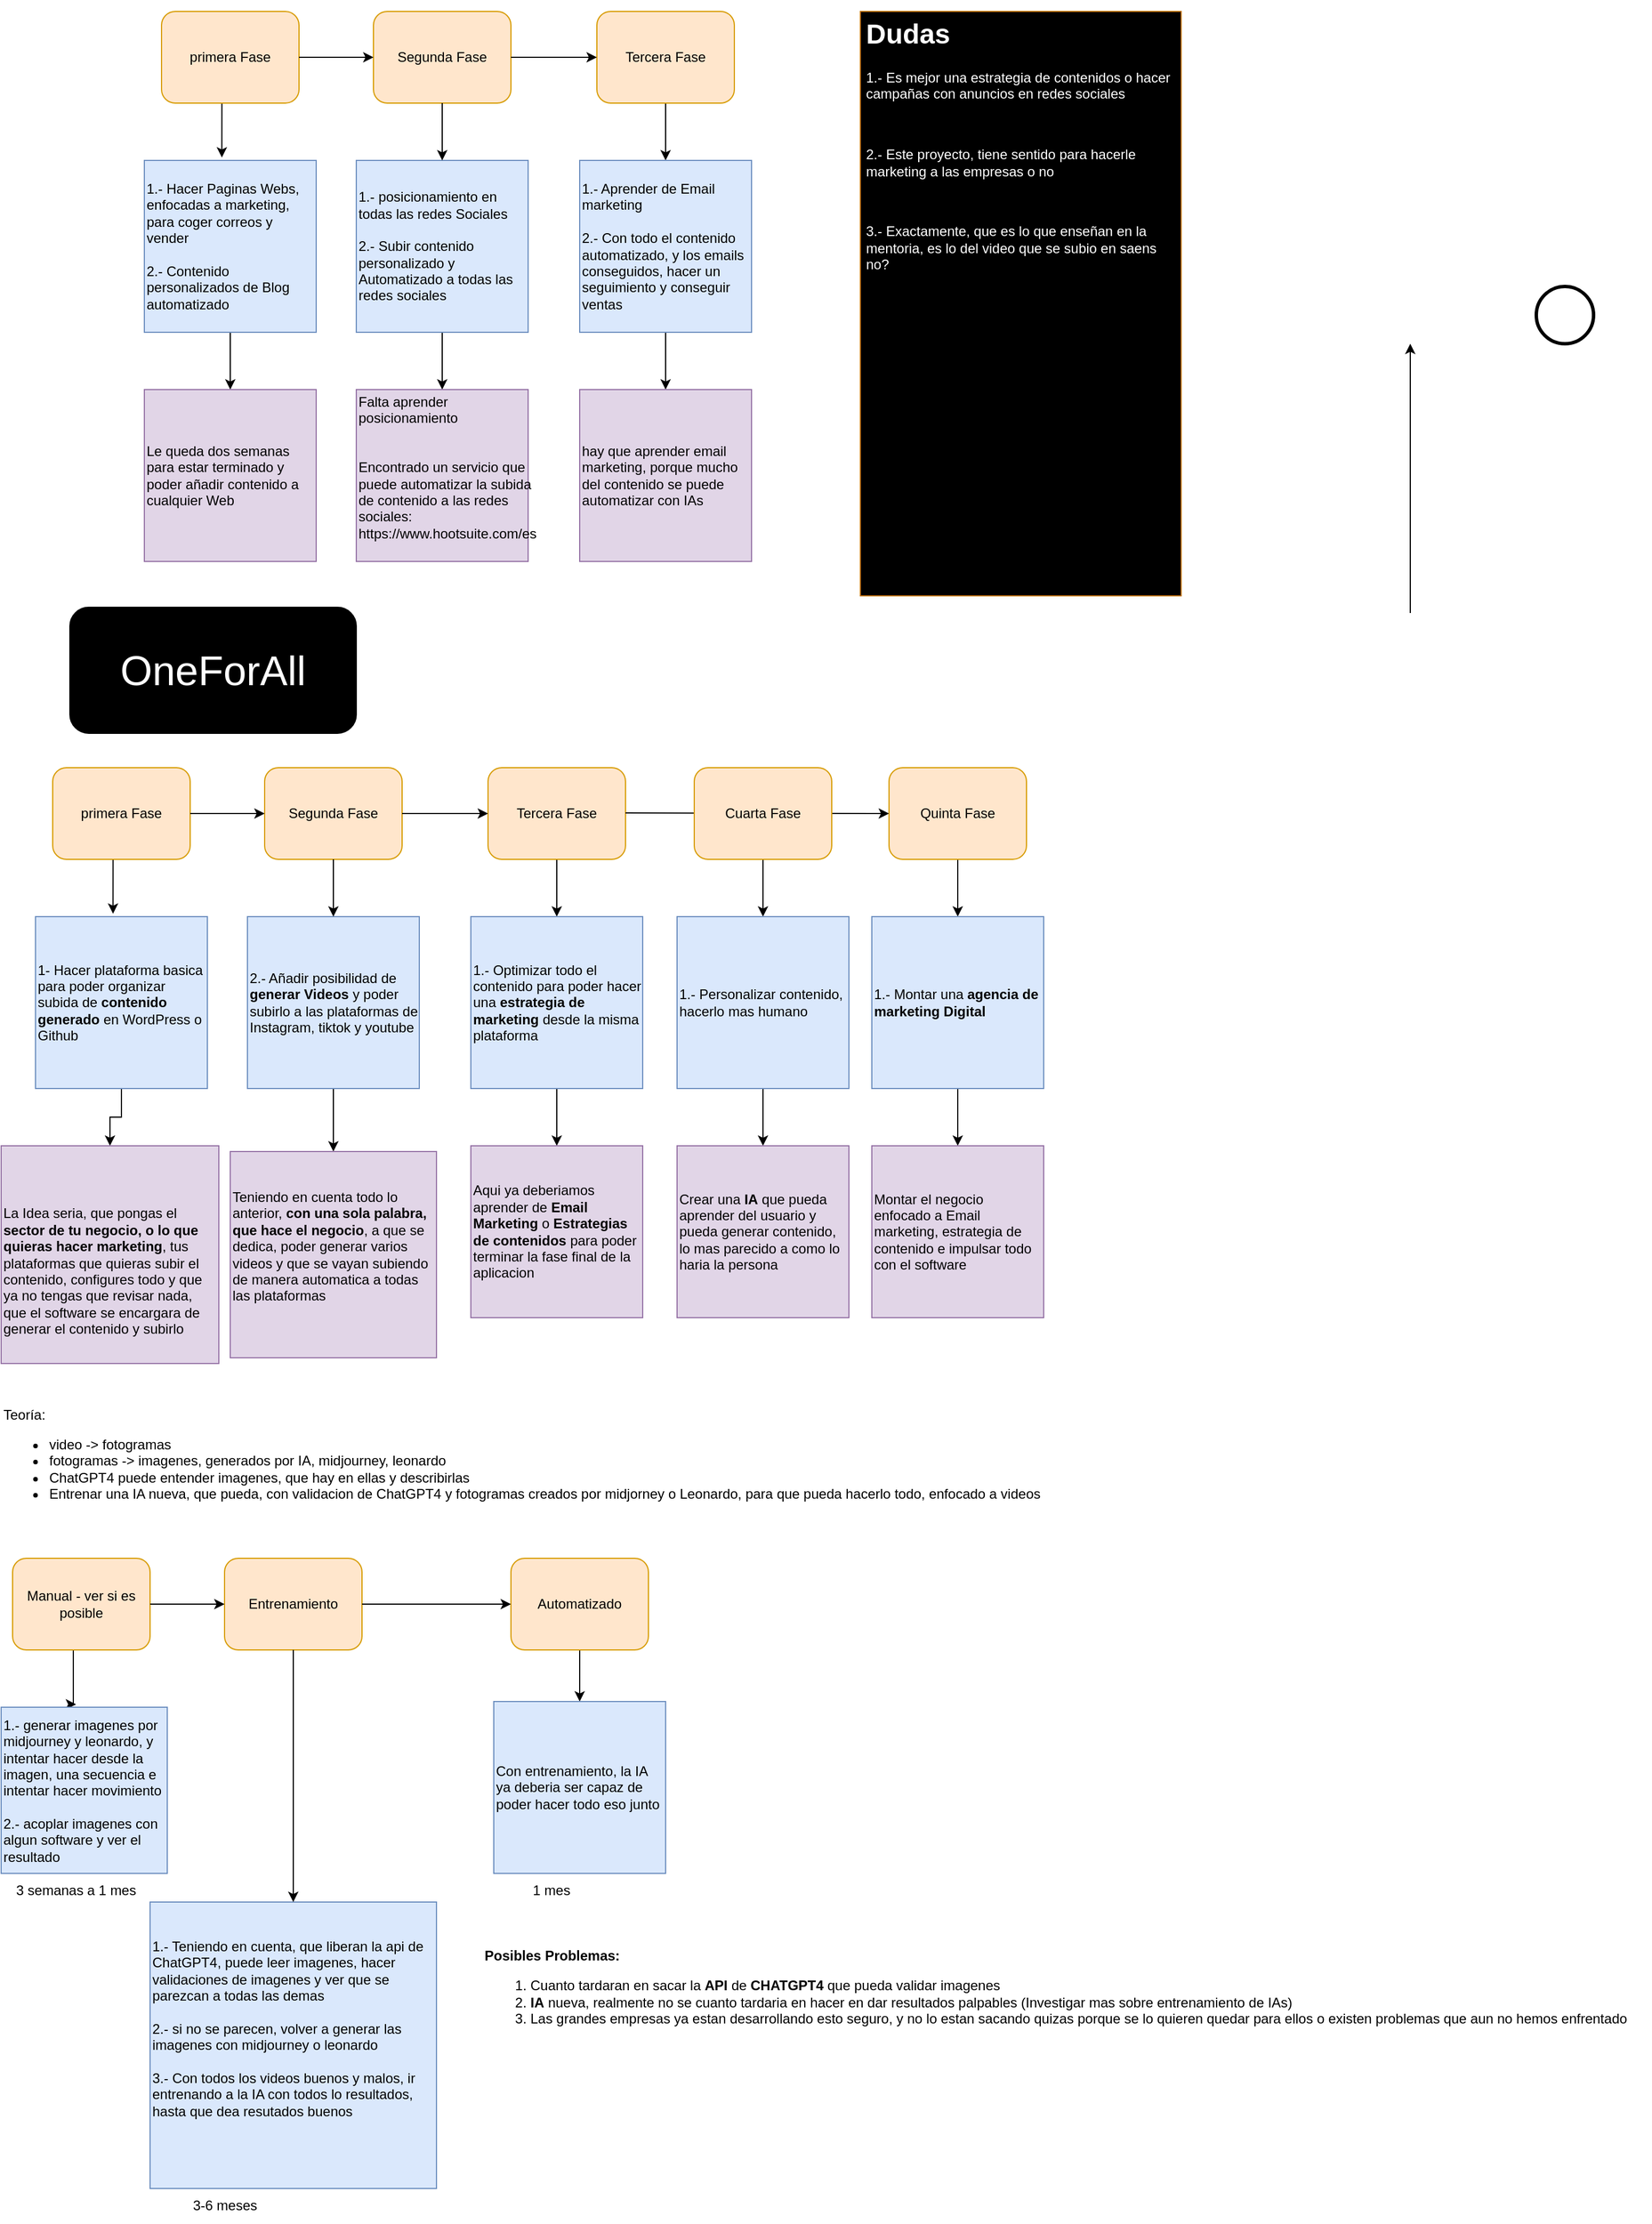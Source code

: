 <mxfile version="21.1.2" type="github">
  <diagram name="Page-1" id="2a216829-ef6e-dabb-86c1-c78162f3ba2b">
    <mxGraphModel dx="1050" dy="541" grid="1" gridSize="10" guides="1" tooltips="1" connect="1" arrows="1" fold="1" page="1" pageScale="1" pageWidth="850" pageHeight="1100" background="none" math="0" shadow="0">
      <root>
        <mxCell id="0" />
        <mxCell id="1" parent="0" />
        <mxCell id="0VyVYXyV5IGO3JdP-Ufd-3" style="edgeStyle=orthogonalEdgeStyle;rounded=0;orthogonalLoop=1;jettySize=auto;html=1;exitX=0.5;exitY=1;exitDx=0;exitDy=0;entryX=0.451;entryY=-0.017;entryDx=0;entryDy=0;entryPerimeter=0;" parent="1" source="7a84cebc1def654-2" target="0VyVYXyV5IGO3JdP-Ufd-1" edge="1">
          <mxGeometry relative="1" as="geometry">
            <Array as="points">
              <mxPoint x="243" y="330" />
            </Array>
          </mxGeometry>
        </mxCell>
        <mxCell id="7a84cebc1def654-2" value="primera Fase" style="shape=ext;rounded=1;html=1;whiteSpace=wrap;fillColor=#ffe6cc;strokeColor=#d79b00;" parent="1" vertex="1">
          <mxGeometry x="190" y="250" width="120" height="80" as="geometry" />
        </mxCell>
        <mxCell id="7a84cebc1def654-3" value="Segunda Fase" style="shape=ext;rounded=1;html=1;whiteSpace=wrap;fillColor=#ffe6cc;strokeColor=#d79b00;" parent="1" vertex="1">
          <mxGeometry x="375" y="250" width="120" height="80" as="geometry" />
        </mxCell>
        <mxCell id="7a84cebc1def654-26" value="" style="shape=mxgraph.bpmn.shape;html=1;verticalLabelPosition=bottom;labelBackgroundColor=#ffffff;verticalAlign=top;perimeter=ellipsePerimeter;outline=end;symbol=general;" parent="1" vertex="1">
          <mxGeometry x="1390" y="490.0" width="50" height="50" as="geometry" />
        </mxCell>
        <mxCell id="7a84cebc1def654-39" style="edgeStyle=orthogonalEdgeStyle;rounded=0;html=1;jettySize=auto;orthogonalLoop=1;" parent="1" source="7a84cebc1def654-2" target="7a84cebc1def654-3" edge="1">
          <mxGeometry relative="1" as="geometry" />
        </mxCell>
        <mxCell id="7a84cebc1def654-45" style="edgeStyle=orthogonalEdgeStyle;rounded=0;html=1;jettySize=auto;orthogonalLoop=1;" parent="1" edge="1">
          <mxGeometry relative="1" as="geometry">
            <mxPoint x="1280" y="775" as="sourcePoint" />
            <mxPoint x="1280" y="540" as="targetPoint" />
          </mxGeometry>
        </mxCell>
        <mxCell id="0VyVYXyV5IGO3JdP-Ufd-22" style="edgeStyle=orthogonalEdgeStyle;rounded=0;orthogonalLoop=1;jettySize=auto;html=1;entryX=0.5;entryY=0;entryDx=0;entryDy=0;" parent="1" source="0VyVYXyV5IGO3JdP-Ufd-1" target="0VyVYXyV5IGO3JdP-Ufd-19" edge="1">
          <mxGeometry relative="1" as="geometry" />
        </mxCell>
        <mxCell id="0VyVYXyV5IGO3JdP-Ufd-1" value="&lt;div style=&quot;&quot;&gt;&lt;span style=&quot;background-color: initial;&quot;&gt;1.- Hacer Paginas Webs, enfocadas a marketing, para coger correos y vender&lt;/span&gt;&lt;/div&gt;&lt;div style=&quot;&quot;&gt;&lt;span style=&quot;background-color: initial;&quot;&gt;&amp;nbsp;&lt;/span&gt;&lt;/div&gt;&lt;div style=&quot;&quot;&gt;&lt;span style=&quot;background-color: initial;&quot;&gt;2.- Contenido personalizados de Blog automatizado&lt;/span&gt;&lt;/div&gt;" style="whiteSpace=wrap;html=1;aspect=fixed;fillColor=#dae8fc;strokeColor=#6c8ebf;align=left;" parent="1" vertex="1">
          <mxGeometry x="175" y="380" width="150" height="150" as="geometry" />
        </mxCell>
        <mxCell id="0VyVYXyV5IGO3JdP-Ufd-23" style="edgeStyle=orthogonalEdgeStyle;rounded=0;orthogonalLoop=1;jettySize=auto;html=1;" parent="1" source="0VyVYXyV5IGO3JdP-Ufd-4" target="0VyVYXyV5IGO3JdP-Ufd-20" edge="1">
          <mxGeometry relative="1" as="geometry" />
        </mxCell>
        <mxCell id="0VyVYXyV5IGO3JdP-Ufd-4" value="&lt;div style=&quot;&quot;&gt;&lt;span style=&quot;background-color: initial;&quot;&gt;1.- posicionamiento en todas las redes Sociales&lt;/span&gt;&lt;/div&gt;&lt;div style=&quot;&quot;&gt;&lt;span style=&quot;background-color: initial;&quot;&gt;&amp;nbsp;&lt;/span&gt;&lt;/div&gt;&lt;div style=&quot;&quot;&gt;&lt;span style=&quot;background-color: initial;&quot;&gt;2.- Subir contenido personalizado y Automatizado a todas las redes sociales&lt;/span&gt;&lt;/div&gt;" style="whiteSpace=wrap;html=1;aspect=fixed;fillColor=#dae8fc;strokeColor=#6c8ebf;align=left;" parent="1" vertex="1">
          <mxGeometry x="360" y="380" width="150" height="150" as="geometry" />
        </mxCell>
        <mxCell id="0VyVYXyV5IGO3JdP-Ufd-12" style="edgeStyle=orthogonalEdgeStyle;rounded=0;orthogonalLoop=1;jettySize=auto;html=1;exitX=0.5;exitY=1;exitDx=0;exitDy=0;entryX=0.5;entryY=0;entryDx=0;entryDy=0;" parent="1" source="0VyVYXyV5IGO3JdP-Ufd-5" target="0VyVYXyV5IGO3JdP-Ufd-7" edge="1">
          <mxGeometry relative="1" as="geometry" />
        </mxCell>
        <mxCell id="0VyVYXyV5IGO3JdP-Ufd-5" value="Tercera Fase" style="shape=ext;rounded=1;html=1;whiteSpace=wrap;fillColor=#ffe6cc;strokeColor=#d79b00;" parent="1" vertex="1">
          <mxGeometry x="570" y="250" width="120" height="80" as="geometry" />
        </mxCell>
        <mxCell id="0VyVYXyV5IGO3JdP-Ufd-6" value="" style="endArrow=classic;html=1;rounded=0;exitX=1;exitY=0.5;exitDx=0;exitDy=0;entryX=0;entryY=0.5;entryDx=0;entryDy=0;" parent="1" source="7a84cebc1def654-3" target="0VyVYXyV5IGO3JdP-Ufd-5" edge="1">
          <mxGeometry width="50" height="50" relative="1" as="geometry">
            <mxPoint x="620" y="440" as="sourcePoint" />
            <mxPoint x="670" y="390" as="targetPoint" />
          </mxGeometry>
        </mxCell>
        <mxCell id="0VyVYXyV5IGO3JdP-Ufd-24" style="edgeStyle=orthogonalEdgeStyle;rounded=0;orthogonalLoop=1;jettySize=auto;html=1;exitX=0.5;exitY=1;exitDx=0;exitDy=0;entryX=0.5;entryY=0;entryDx=0;entryDy=0;" parent="1" source="0VyVYXyV5IGO3JdP-Ufd-7" target="0VyVYXyV5IGO3JdP-Ufd-21" edge="1">
          <mxGeometry relative="1" as="geometry" />
        </mxCell>
        <mxCell id="0VyVYXyV5IGO3JdP-Ufd-7" value="&lt;div style=&quot;&quot;&gt;&lt;span style=&quot;background-color: initial;&quot;&gt;1.- Aprender de Email marketing&lt;/span&gt;&lt;/div&gt;&lt;div style=&quot;&quot;&gt;&lt;span style=&quot;background-color: initial;&quot;&gt;&amp;nbsp;&lt;/span&gt;&lt;/div&gt;&lt;div style=&quot;&quot;&gt;&lt;span style=&quot;background-color: initial;&quot;&gt;2.- Con todo el contenido automatizado, y los emails conseguidos, hacer un seguimiento y conseguir ventas&lt;/span&gt;&lt;/div&gt;" style="whiteSpace=wrap;html=1;aspect=fixed;fillColor=#dae8fc;strokeColor=#6c8ebf;align=left;" parent="1" vertex="1">
          <mxGeometry x="555" y="380" width="150" height="150" as="geometry" />
        </mxCell>
        <mxCell id="0VyVYXyV5IGO3JdP-Ufd-9" value="" style="endArrow=classic;html=1;rounded=0;exitX=0.5;exitY=1;exitDx=0;exitDy=0;entryX=0.5;entryY=0;entryDx=0;entryDy=0;" parent="1" source="7a84cebc1def654-3" target="0VyVYXyV5IGO3JdP-Ufd-4" edge="1">
          <mxGeometry width="50" height="50" relative="1" as="geometry">
            <mxPoint x="530" y="400" as="sourcePoint" />
            <mxPoint x="580" y="350" as="targetPoint" />
          </mxGeometry>
        </mxCell>
        <mxCell id="0VyVYXyV5IGO3JdP-Ufd-19" value="&lt;div style=&quot;&quot;&gt;Le queda dos semanas para estar terminado y poder añadir contenido a cualquier Web&lt;/div&gt;" style="whiteSpace=wrap;html=1;aspect=fixed;fillColor=#e1d5e7;strokeColor=#9673a6;align=left;" parent="1" vertex="1">
          <mxGeometry x="175" y="580" width="150" height="150" as="geometry" />
        </mxCell>
        <mxCell id="0VyVYXyV5IGO3JdP-Ufd-20" value="&lt;div style=&quot;&quot;&gt;&lt;br&gt;&lt;/div&gt;&lt;div style=&quot;&quot;&gt;Falta aprender posicionamiento&amp;nbsp;&lt;/div&gt;&lt;div style=&quot;&quot;&gt;&lt;br&gt;&lt;/div&gt;&lt;div style=&quot;&quot;&gt;&lt;br&gt;&lt;/div&gt;&lt;div style=&quot;&quot;&gt;Encontrado un servicio que puede automatizar la subida de contenido a las redes sociales:&amp;nbsp;&lt;/div&gt;&lt;div style=&quot;&quot;&gt;https://www.hootsuite.com/es&lt;/div&gt;&lt;div style=&quot;&quot;&gt;&lt;br&gt;&lt;/div&gt;&lt;div style=&quot;&quot;&gt;&lt;br&gt;&lt;/div&gt;" style="whiteSpace=wrap;html=1;aspect=fixed;fillColor=#e1d5e7;strokeColor=#9673a6;align=left;" parent="1" vertex="1">
          <mxGeometry x="360" y="580" width="150" height="150" as="geometry" />
        </mxCell>
        <mxCell id="0VyVYXyV5IGO3JdP-Ufd-21" value="&lt;div style=&quot;&quot;&gt;hay que aprender email marketing, porque mucho del contenido se puede automatizar con IAs&lt;/div&gt;" style="whiteSpace=wrap;html=1;aspect=fixed;fillColor=#e1d5e7;strokeColor=#9673a6;align=left;" parent="1" vertex="1">
          <mxGeometry x="555" y="580" width="150" height="150" as="geometry" />
        </mxCell>
        <mxCell id="0VyVYXyV5IGO3JdP-Ufd-27" value="&lt;h1&gt;Dudas&lt;/h1&gt;&lt;p&gt;1.- Es mejor una estrategia de contenidos o hacer campañas con anuncios en redes sociales&lt;/p&gt;&lt;p&gt;&lt;span style=&quot;background-color: initial;&quot;&gt;&lt;br&gt;&lt;/span&gt;&lt;/p&gt;&lt;p&gt;&lt;span style=&quot;background-color: initial;&quot;&gt;2.- Este proyecto, tiene sentido para hacerle marketing a las empresas o no&lt;/span&gt;&lt;br&gt;&lt;/p&gt;&lt;p&gt;&lt;span style=&quot;background-color: initial;&quot;&gt;&lt;br&gt;&lt;/span&gt;&lt;/p&gt;&lt;p&gt;&lt;span style=&quot;background-color: initial;&quot;&gt;3.- Exactamente, que es lo que enseñan en la mentoria, es lo del video que se subio en saens no?&amp;nbsp;&lt;/span&gt;&lt;span style=&quot;background-color: initial; white-space: pre;&quot;&gt; &lt;/span&gt;&lt;/p&gt;&lt;p&gt;&lt;span style=&quot;background-color: initial;&quot;&gt;&lt;span style=&quot;white-space: pre;&quot;&gt; &lt;/span&gt;&lt;br&gt;&lt;/span&gt;&lt;/p&gt;" style="text;html=1;strokeColor=#BD7000;fillColor=#000000;spacing=5;spacingTop=-20;whiteSpace=wrap;overflow=hidden;rounded=0;fontColor=#FFFFFF;" parent="1" vertex="1">
          <mxGeometry x="800" y="250" width="280" height="510" as="geometry" />
        </mxCell>
        <mxCell id="uN3F-sd9gV85lb1dvhrI-2" style="edgeStyle=orthogonalEdgeStyle;rounded=0;orthogonalLoop=1;jettySize=auto;html=1;exitX=0.5;exitY=1;exitDx=0;exitDy=0;entryX=0.451;entryY=-0.017;entryDx=0;entryDy=0;entryPerimeter=0;" parent="1" source="uN3F-sd9gV85lb1dvhrI-3" target="uN3F-sd9gV85lb1dvhrI-7" edge="1">
          <mxGeometry relative="1" as="geometry">
            <Array as="points">
              <mxPoint x="148" y="990" />
            </Array>
          </mxGeometry>
        </mxCell>
        <mxCell id="uN3F-sd9gV85lb1dvhrI-3" value="primera Fase" style="shape=ext;rounded=1;html=1;whiteSpace=wrap;fillColor=#ffe6cc;strokeColor=#d79b00;" parent="1" vertex="1">
          <mxGeometry x="95" y="910" width="120" height="80" as="geometry" />
        </mxCell>
        <mxCell id="uN3F-sd9gV85lb1dvhrI-4" value="Segunda Fase" style="shape=ext;rounded=1;html=1;whiteSpace=wrap;fillColor=#ffe6cc;strokeColor=#d79b00;" parent="1" vertex="1">
          <mxGeometry x="280" y="910" width="120" height="80" as="geometry" />
        </mxCell>
        <mxCell id="uN3F-sd9gV85lb1dvhrI-5" style="edgeStyle=orthogonalEdgeStyle;rounded=0;html=1;jettySize=auto;orthogonalLoop=1;" parent="1" source="uN3F-sd9gV85lb1dvhrI-3" target="uN3F-sd9gV85lb1dvhrI-4" edge="1">
          <mxGeometry relative="1" as="geometry" />
        </mxCell>
        <mxCell id="uN3F-sd9gV85lb1dvhrI-6" style="edgeStyle=orthogonalEdgeStyle;rounded=0;orthogonalLoop=1;jettySize=auto;html=1;entryX=0.5;entryY=0;entryDx=0;entryDy=0;" parent="1" source="uN3F-sd9gV85lb1dvhrI-7" target="uN3F-sd9gV85lb1dvhrI-16" edge="1">
          <mxGeometry relative="1" as="geometry" />
        </mxCell>
        <mxCell id="uN3F-sd9gV85lb1dvhrI-7" value="&lt;div style=&quot;&quot;&gt;&lt;span style=&quot;background-color: initial;&quot;&gt;1- Hacer plataforma basica para poder organizar subida de &lt;b&gt;contenido generado&lt;/b&gt; en WordPress o Github&amp;nbsp;&lt;/span&gt;&lt;/div&gt;" style="whiteSpace=wrap;html=1;aspect=fixed;fillColor=#dae8fc;strokeColor=#6c8ebf;align=left;" parent="1" vertex="1">
          <mxGeometry x="80" y="1040" width="150" height="150" as="geometry" />
        </mxCell>
        <mxCell id="uN3F-sd9gV85lb1dvhrI-8" style="edgeStyle=orthogonalEdgeStyle;rounded=0;orthogonalLoop=1;jettySize=auto;html=1;" parent="1" source="uN3F-sd9gV85lb1dvhrI-9" target="uN3F-sd9gV85lb1dvhrI-17" edge="1">
          <mxGeometry relative="1" as="geometry" />
        </mxCell>
        <mxCell id="uN3F-sd9gV85lb1dvhrI-9" value="&lt;div style=&quot;&quot;&gt;&lt;span style=&quot;background-color: initial;&quot;&gt;2.- Añadir posibilidad de &lt;b&gt;generar Videos&lt;/b&gt; y poder subirlo a las plataformas de Instagram, tiktok y youtube&lt;/span&gt;&lt;br&gt;&lt;/div&gt;" style="whiteSpace=wrap;html=1;aspect=fixed;fillColor=#dae8fc;strokeColor=#6c8ebf;align=left;" parent="1" vertex="1">
          <mxGeometry x="265" y="1040" width="150" height="150" as="geometry" />
        </mxCell>
        <mxCell id="uN3F-sd9gV85lb1dvhrI-10" style="edgeStyle=orthogonalEdgeStyle;rounded=0;orthogonalLoop=1;jettySize=auto;html=1;exitX=0.5;exitY=1;exitDx=0;exitDy=0;entryX=0.5;entryY=0;entryDx=0;entryDy=0;" parent="1" source="uN3F-sd9gV85lb1dvhrI-11" target="uN3F-sd9gV85lb1dvhrI-14" edge="1">
          <mxGeometry relative="1" as="geometry" />
        </mxCell>
        <mxCell id="uN3F-sd9gV85lb1dvhrI-11" value="Tercera Fase" style="shape=ext;rounded=1;html=1;whiteSpace=wrap;fillColor=#ffe6cc;strokeColor=#d79b00;" parent="1" vertex="1">
          <mxGeometry x="475" y="910" width="120" height="80" as="geometry" />
        </mxCell>
        <mxCell id="uN3F-sd9gV85lb1dvhrI-12" value="" style="endArrow=classic;html=1;rounded=0;exitX=1;exitY=0.5;exitDx=0;exitDy=0;entryX=0;entryY=0.5;entryDx=0;entryDy=0;" parent="1" source="uN3F-sd9gV85lb1dvhrI-4" target="uN3F-sd9gV85lb1dvhrI-11" edge="1">
          <mxGeometry width="50" height="50" relative="1" as="geometry">
            <mxPoint x="525" y="1100" as="sourcePoint" />
            <mxPoint x="575" y="1050" as="targetPoint" />
          </mxGeometry>
        </mxCell>
        <mxCell id="uN3F-sd9gV85lb1dvhrI-13" style="edgeStyle=orthogonalEdgeStyle;rounded=0;orthogonalLoop=1;jettySize=auto;html=1;exitX=0.5;exitY=1;exitDx=0;exitDy=0;entryX=0.5;entryY=0;entryDx=0;entryDy=0;" parent="1" source="uN3F-sd9gV85lb1dvhrI-14" target="uN3F-sd9gV85lb1dvhrI-18" edge="1">
          <mxGeometry relative="1" as="geometry" />
        </mxCell>
        <mxCell id="uN3F-sd9gV85lb1dvhrI-14" value="&lt;div style=&quot;&quot;&gt;&lt;span style=&quot;background-color: initial;&quot;&gt;1.- Optimizar todo el contenido para poder hacer una &lt;b&gt;estrategia de marketing &lt;/b&gt;desde la misma plataforma&lt;/span&gt;&lt;/div&gt;" style="whiteSpace=wrap;html=1;aspect=fixed;fillColor=#dae8fc;strokeColor=#6c8ebf;align=left;" parent="1" vertex="1">
          <mxGeometry x="460" y="1040" width="150" height="150" as="geometry" />
        </mxCell>
        <mxCell id="uN3F-sd9gV85lb1dvhrI-15" value="" style="endArrow=classic;html=1;rounded=0;exitX=0.5;exitY=1;exitDx=0;exitDy=0;entryX=0.5;entryY=0;entryDx=0;entryDy=0;" parent="1" source="uN3F-sd9gV85lb1dvhrI-4" target="uN3F-sd9gV85lb1dvhrI-9" edge="1">
          <mxGeometry width="50" height="50" relative="1" as="geometry">
            <mxPoint x="435" y="1060" as="sourcePoint" />
            <mxPoint x="485" y="1010" as="targetPoint" />
          </mxGeometry>
        </mxCell>
        <mxCell id="uN3F-sd9gV85lb1dvhrI-16" value="&lt;div style=&quot;&quot;&gt;&lt;br&gt;&lt;/div&gt;&lt;div style=&quot;&quot;&gt;&lt;div style=&quot;border-color: var(--border-color);&quot;&gt;&lt;br style=&quot;border-color: var(--border-color);&quot;&gt;&lt;/div&gt;&lt;div style=&quot;border-color: var(--border-color);&quot;&gt;&lt;span style=&quot;border-color: var(--border-color); background-color: initial;&quot;&gt;La Idea seria, que pongas el &lt;b&gt;sector de tu negocio, o lo que quieras hacer marketing&lt;/b&gt;, tus plataformas que quieras subir el contenido, configures todo y que ya no tengas que revisar nada, que el software se encargara de generar el contenido y subirlo&lt;/span&gt;&lt;/div&gt;&lt;/div&gt;" style="whiteSpace=wrap;html=1;aspect=fixed;fillColor=#e1d5e7;strokeColor=#9673a6;align=left;" parent="1" vertex="1">
          <mxGeometry x="50" y="1240" width="190" height="190" as="geometry" />
        </mxCell>
        <mxCell id="uN3F-sd9gV85lb1dvhrI-17" value="&lt;div style=&quot;&quot;&gt;&lt;br&gt;&lt;/div&gt;&lt;div style=&quot;&quot;&gt;Teniendo en cuenta todo lo anterior, &lt;b&gt;con una sola palabra, que hace el negocio&lt;/b&gt;, a que se dedica, poder generar varios videos y que se vayan subiendo de manera automatica a todas las plataformas&amp;nbsp;&lt;/div&gt;&lt;div style=&quot;&quot;&gt;&lt;br&gt;&lt;/div&gt;&lt;div style=&quot;&quot;&gt;&lt;br&gt;&lt;/div&gt;" style="whiteSpace=wrap;html=1;aspect=fixed;fillColor=#e1d5e7;strokeColor=#9673a6;align=left;" parent="1" vertex="1">
          <mxGeometry x="250" y="1245" width="180" height="180" as="geometry" />
        </mxCell>
        <mxCell id="uN3F-sd9gV85lb1dvhrI-18" value="&lt;div style=&quot;&quot;&gt;Aqui ya deberiamos aprender de &lt;b&gt;Email Marketing &lt;/b&gt;o &lt;b&gt;Estrategias de contenidos &lt;/b&gt;para poder terminar la fase final de la aplicacion&amp;nbsp;&lt;/div&gt;" style="whiteSpace=wrap;html=1;aspect=fixed;fillColor=#e1d5e7;strokeColor=#9673a6;align=left;" parent="1" vertex="1">
          <mxGeometry x="460" y="1240" width="150" height="150" as="geometry" />
        </mxCell>
        <mxCell id="uN3F-sd9gV85lb1dvhrI-21" value="&lt;font style=&quot;font-size: 36px;&quot;&gt;OneForAll&lt;/font&gt;" style="rounded=1;whiteSpace=wrap;html=1;strokeColor=#000000;fillColor=#000000;fontColor=#FFFFFF;" parent="1" vertex="1">
          <mxGeometry x="110" y="770" width="250" height="110" as="geometry" />
        </mxCell>
        <mxCell id="uN3F-sd9gV85lb1dvhrI-49" style="edgeStyle=orthogonalEdgeStyle;rounded=0;orthogonalLoop=1;jettySize=auto;html=1;entryX=0.5;entryY=0;entryDx=0;entryDy=0;" parent="1" source="uN3F-sd9gV85lb1dvhrI-41" target="uN3F-sd9gV85lb1dvhrI-43" edge="1">
          <mxGeometry relative="1" as="geometry" />
        </mxCell>
        <mxCell id="uN3F-sd9gV85lb1dvhrI-41" value="Quinta Fase" style="shape=ext;rounded=1;html=1;whiteSpace=wrap;fillColor=#ffe6cc;strokeColor=#d79b00;" parent="1" vertex="1">
          <mxGeometry x="825" y="910" width="120" height="80" as="geometry" />
        </mxCell>
        <mxCell id="uN3F-sd9gV85lb1dvhrI-42" value="" style="endArrow=classic;html=1;rounded=0;exitX=1;exitY=0.5;exitDx=0;exitDy=0;entryX=0;entryY=0.5;entryDx=0;entryDy=0;" parent="1" target="uN3F-sd9gV85lb1dvhrI-41" edge="1">
          <mxGeometry width="50" height="50" relative="1" as="geometry">
            <mxPoint x="595" y="949.5" as="sourcePoint" />
            <mxPoint x="680" y="950" as="targetPoint" />
          </mxGeometry>
        </mxCell>
        <mxCell id="uN3F-sd9gV85lb1dvhrI-50" style="edgeStyle=orthogonalEdgeStyle;rounded=0;orthogonalLoop=1;jettySize=auto;html=1;entryX=0.5;entryY=0;entryDx=0;entryDy=0;" parent="1" source="uN3F-sd9gV85lb1dvhrI-43" target="uN3F-sd9gV85lb1dvhrI-46" edge="1">
          <mxGeometry relative="1" as="geometry" />
        </mxCell>
        <mxCell id="uN3F-sd9gV85lb1dvhrI-43" value="&lt;div style=&quot;&quot;&gt;&lt;span style=&quot;background-color: initial;&quot;&gt;1.- Montar una &lt;b&gt;agencia de marketing Digital&lt;/b&gt;&amp;nbsp;&lt;/span&gt;&lt;/div&gt;" style="whiteSpace=wrap;html=1;aspect=fixed;fillColor=#dae8fc;strokeColor=#6c8ebf;align=left;" parent="1" vertex="1">
          <mxGeometry x="810" y="1040" width="150" height="150" as="geometry" />
        </mxCell>
        <mxCell id="uN3F-sd9gV85lb1dvhrI-46" value="&lt;div style=&quot;&quot;&gt;Montar el negocio enfocado a Email marketing, estrategia de contenido e impulsar todo con el software&lt;br&gt;&lt;/div&gt;" style="whiteSpace=wrap;html=1;aspect=fixed;fillColor=#e1d5e7;strokeColor=#9673a6;align=left;" parent="1" vertex="1">
          <mxGeometry x="810" y="1240" width="150" height="150" as="geometry" />
        </mxCell>
        <mxCell id="XKk2bicyEZhXiGaG2Zve-3" style="edgeStyle=orthogonalEdgeStyle;rounded=0;orthogonalLoop=1;jettySize=auto;html=1;exitX=0.5;exitY=1;exitDx=0;exitDy=0;entryX=0.451;entryY=-0.017;entryDx=0;entryDy=0;entryPerimeter=0;" edge="1" parent="1" source="XKk2bicyEZhXiGaG2Zve-4" target="XKk2bicyEZhXiGaG2Zve-7">
          <mxGeometry relative="1" as="geometry">
            <Array as="points">
              <mxPoint x="113" y="1680" />
            </Array>
          </mxGeometry>
        </mxCell>
        <mxCell id="XKk2bicyEZhXiGaG2Zve-4" value="Manual - ver si es posible" style="shape=ext;rounded=1;html=1;whiteSpace=wrap;fillColor=#ffe6cc;strokeColor=#d79b00;" vertex="1" parent="1">
          <mxGeometry x="60" y="1600" width="120" height="80" as="geometry" />
        </mxCell>
        <mxCell id="XKk2bicyEZhXiGaG2Zve-5" value="Entrenamiento" style="shape=ext;rounded=1;html=1;whiteSpace=wrap;fillColor=#ffe6cc;strokeColor=#d79b00;" vertex="1" parent="1">
          <mxGeometry x="245" y="1600" width="120" height="80" as="geometry" />
        </mxCell>
        <mxCell id="XKk2bicyEZhXiGaG2Zve-6" style="edgeStyle=orthogonalEdgeStyle;rounded=0;html=1;jettySize=auto;orthogonalLoop=1;" edge="1" parent="1" source="XKk2bicyEZhXiGaG2Zve-4" target="XKk2bicyEZhXiGaG2Zve-5">
          <mxGeometry relative="1" as="geometry" />
        </mxCell>
        <mxCell id="XKk2bicyEZhXiGaG2Zve-7" value="&lt;div style=&quot;&quot;&gt;1.- generar imagenes por midjourney y leonardo, y intentar hacer desde la imagen, una secuencia e intentar hacer movimiento&lt;/div&gt;&lt;div style=&quot;&quot;&gt;&lt;br&gt;&lt;/div&gt;&lt;div style=&quot;&quot;&gt;2.- acoplar imagenes con algun software y ver el resultado&amp;nbsp;&lt;/div&gt;" style="whiteSpace=wrap;html=1;aspect=fixed;fillColor=#dae8fc;strokeColor=#6c8ebf;align=left;" vertex="1" parent="1">
          <mxGeometry x="50" y="1730" width="145" height="145" as="geometry" />
        </mxCell>
        <mxCell id="XKk2bicyEZhXiGaG2Zve-8" value="&lt;div style=&quot;&quot;&gt;1.- Teniendo en cuenta, que liberan la api de ChatGPT4, puede leer imagenes, hacer validaciones de imagenes y ver que se parezcan a todas las demas&amp;nbsp;&lt;/div&gt;&lt;div style=&quot;&quot;&gt;&lt;br&gt;&lt;/div&gt;&lt;div style=&quot;&quot;&gt;2.- si no se parecen, volver a generar las imagenes con midjourney o leonardo&lt;/div&gt;&lt;div style=&quot;&quot;&gt;&lt;br&gt;&lt;/div&gt;&lt;div style=&quot;&quot;&gt;3.- Con todos los videos buenos y malos, ir entrenando a la IA con todos lo resultados, hasta que dea resutados buenos&amp;nbsp;&amp;nbsp;&lt;/div&gt;&lt;div style=&quot;&quot;&gt;&lt;br&gt;&lt;/div&gt;&lt;div style=&quot;&quot;&gt;&lt;br&gt;&lt;/div&gt;" style="whiteSpace=wrap;html=1;aspect=fixed;fillColor=#dae8fc;strokeColor=#6c8ebf;align=left;" vertex="1" parent="1">
          <mxGeometry x="180" y="1900" width="250" height="250" as="geometry" />
        </mxCell>
        <mxCell id="XKk2bicyEZhXiGaG2Zve-9" style="edgeStyle=orthogonalEdgeStyle;rounded=0;orthogonalLoop=1;jettySize=auto;html=1;exitX=0.5;exitY=1;exitDx=0;exitDy=0;entryX=0.5;entryY=0;entryDx=0;entryDy=0;" edge="1" parent="1" source="XKk2bicyEZhXiGaG2Zve-10" target="XKk2bicyEZhXiGaG2Zve-12">
          <mxGeometry relative="1" as="geometry" />
        </mxCell>
        <mxCell id="XKk2bicyEZhXiGaG2Zve-10" value="Automatizado" style="shape=ext;rounded=1;html=1;whiteSpace=wrap;fillColor=#ffe6cc;strokeColor=#d79b00;" vertex="1" parent="1">
          <mxGeometry x="495" y="1600" width="120" height="80" as="geometry" />
        </mxCell>
        <mxCell id="XKk2bicyEZhXiGaG2Zve-11" value="" style="endArrow=classic;html=1;rounded=0;exitX=1;exitY=0.5;exitDx=0;exitDy=0;entryX=0;entryY=0.5;entryDx=0;entryDy=0;" edge="1" parent="1" source="XKk2bicyEZhXiGaG2Zve-5" target="XKk2bicyEZhXiGaG2Zve-10">
          <mxGeometry width="50" height="50" relative="1" as="geometry">
            <mxPoint x="490" y="1790" as="sourcePoint" />
            <mxPoint x="540" y="1740" as="targetPoint" />
          </mxGeometry>
        </mxCell>
        <mxCell id="XKk2bicyEZhXiGaG2Zve-12" value="&lt;div style=&quot;&quot;&gt;Con entrenamiento, la IA ya deberia ser capaz de poder hacer todo eso junto&lt;/div&gt;" style="whiteSpace=wrap;html=1;aspect=fixed;fillColor=#dae8fc;strokeColor=#6c8ebf;align=left;" vertex="1" parent="1">
          <mxGeometry x="480" y="1725" width="150" height="150" as="geometry" />
        </mxCell>
        <mxCell id="XKk2bicyEZhXiGaG2Zve-13" value="" style="endArrow=classic;html=1;rounded=0;exitX=0.5;exitY=1;exitDx=0;exitDy=0;entryX=0.5;entryY=0;entryDx=0;entryDy=0;" edge="1" parent="1" source="XKk2bicyEZhXiGaG2Zve-5" target="XKk2bicyEZhXiGaG2Zve-8">
          <mxGeometry width="50" height="50" relative="1" as="geometry">
            <mxPoint x="400" y="1750" as="sourcePoint" />
            <mxPoint x="450" y="1700" as="targetPoint" />
          </mxGeometry>
        </mxCell>
        <mxCell id="XKk2bicyEZhXiGaG2Zve-18" value="Teoría:&lt;br&gt;&lt;ul&gt;&lt;li&gt;video -&amp;gt; fotogramas&amp;nbsp;&lt;/li&gt;&lt;li style=&quot;&quot;&gt;fotogramas -&amp;gt; imagenes, generados por IA, midjourney, leonardo&lt;/li&gt;&lt;li style=&quot;&quot;&gt;ChatGPT4 puede entender imagenes, que hay en ellas y describirlas&lt;/li&gt;&lt;li style=&quot;&quot;&gt;Entrenar una IA nueva, que pueda, con validacion de ChatGPT4 y fotogramas creados por midjorney o Leonardo, para que pueda hacerlo todo, enfocado a videos&lt;/li&gt;&lt;/ul&gt;" style="text;html=1;align=left;verticalAlign=middle;resizable=0;points=[];autosize=1;strokeColor=none;fillColor=none;" vertex="1" parent="1">
          <mxGeometry x="50" y="1460" width="930" height="110" as="geometry" />
        </mxCell>
        <mxCell id="XKk2bicyEZhXiGaG2Zve-20" value="&lt;b&gt;Posibles Problemas:&amp;nbsp;&lt;br&gt;&lt;/b&gt;&lt;ol&gt;&lt;li&gt;Cuanto tardaran en sacar la &lt;b&gt;API&lt;/b&gt; de &lt;b&gt;CHATGPT4&lt;/b&gt; que pueda validar imagenes&lt;/li&gt;&lt;li&gt;&lt;b&gt;IA&lt;/b&gt; nueva, realmente no se cuanto tardaria en hacer en dar resultados palpables (Investigar mas sobre entrenamiento de IAs)&lt;/li&gt;&lt;li&gt;Las grandes empresas ya estan desarrollando esto seguro, y no lo estan sacando quizas porque se lo quieren quedar para ellos o existen problemas que aun no hemos enfrentado&lt;/li&gt;&lt;/ol&gt;" style="text;html=1;align=left;verticalAlign=middle;resizable=0;points=[];autosize=1;strokeColor=none;fillColor=none;" vertex="1" parent="1">
          <mxGeometry x="470" y="1930" width="1020" height="100" as="geometry" />
        </mxCell>
        <mxCell id="XKk2bicyEZhXiGaG2Zve-21" style="edgeStyle=orthogonalEdgeStyle;rounded=0;orthogonalLoop=1;jettySize=auto;html=1;entryX=0.5;entryY=0;entryDx=0;entryDy=0;" edge="1" parent="1" source="XKk2bicyEZhXiGaG2Zve-22" target="XKk2bicyEZhXiGaG2Zve-24">
          <mxGeometry relative="1" as="geometry" />
        </mxCell>
        <mxCell id="XKk2bicyEZhXiGaG2Zve-22" value="Cuarta Fase" style="shape=ext;rounded=1;html=1;whiteSpace=wrap;fillColor=#ffe6cc;strokeColor=#d79b00;" vertex="1" parent="1">
          <mxGeometry x="655" y="910" width="120" height="80" as="geometry" />
        </mxCell>
        <mxCell id="XKk2bicyEZhXiGaG2Zve-23" style="edgeStyle=orthogonalEdgeStyle;rounded=0;orthogonalLoop=1;jettySize=auto;html=1;entryX=0.5;entryY=0;entryDx=0;entryDy=0;" edge="1" parent="1" source="XKk2bicyEZhXiGaG2Zve-24" target="XKk2bicyEZhXiGaG2Zve-25">
          <mxGeometry relative="1" as="geometry" />
        </mxCell>
        <mxCell id="XKk2bicyEZhXiGaG2Zve-24" value="&lt;div style=&quot;&quot;&gt;&lt;span style=&quot;background-color: initial;&quot;&gt;1.- Personalizar contenido, hacerlo mas humano&lt;/span&gt;&lt;/div&gt;" style="whiteSpace=wrap;html=1;aspect=fixed;fillColor=#dae8fc;strokeColor=#6c8ebf;align=left;" vertex="1" parent="1">
          <mxGeometry x="640" y="1040" width="150" height="150" as="geometry" />
        </mxCell>
        <mxCell id="XKk2bicyEZhXiGaG2Zve-25" value="&lt;div style=&quot;&quot;&gt;Crear una &lt;b&gt;IA&lt;/b&gt; que pueda aprender del usuario y pueda generar contenido, lo mas parecido a como lo haria la persona&amp;nbsp;&lt;/div&gt;" style="whiteSpace=wrap;html=1;aspect=fixed;fillColor=#e1d5e7;strokeColor=#9673a6;align=left;" vertex="1" parent="1">
          <mxGeometry x="640" y="1240" width="150" height="150" as="geometry" />
        </mxCell>
        <mxCell id="XKk2bicyEZhXiGaG2Zve-26" value="3 semanas a 1 mes" style="text;html=1;align=center;verticalAlign=middle;resizable=0;points=[];autosize=1;strokeColor=none;fillColor=none;" vertex="1" parent="1">
          <mxGeometry x="50" y="1875" width="130" height="30" as="geometry" />
        </mxCell>
        <mxCell id="XKk2bicyEZhXiGaG2Zve-27" value="3-6 meses" style="text;html=1;align=center;verticalAlign=middle;resizable=0;points=[];autosize=1;strokeColor=none;fillColor=none;" vertex="1" parent="1">
          <mxGeometry x="205" y="2150" width="80" height="30" as="geometry" />
        </mxCell>
        <mxCell id="XKk2bicyEZhXiGaG2Zve-28" value="1 mes" style="text;html=1;align=center;verticalAlign=middle;resizable=0;points=[];autosize=1;strokeColor=none;fillColor=none;" vertex="1" parent="1">
          <mxGeometry x="500" y="1875" width="60" height="30" as="geometry" />
        </mxCell>
      </root>
    </mxGraphModel>
  </diagram>
</mxfile>
